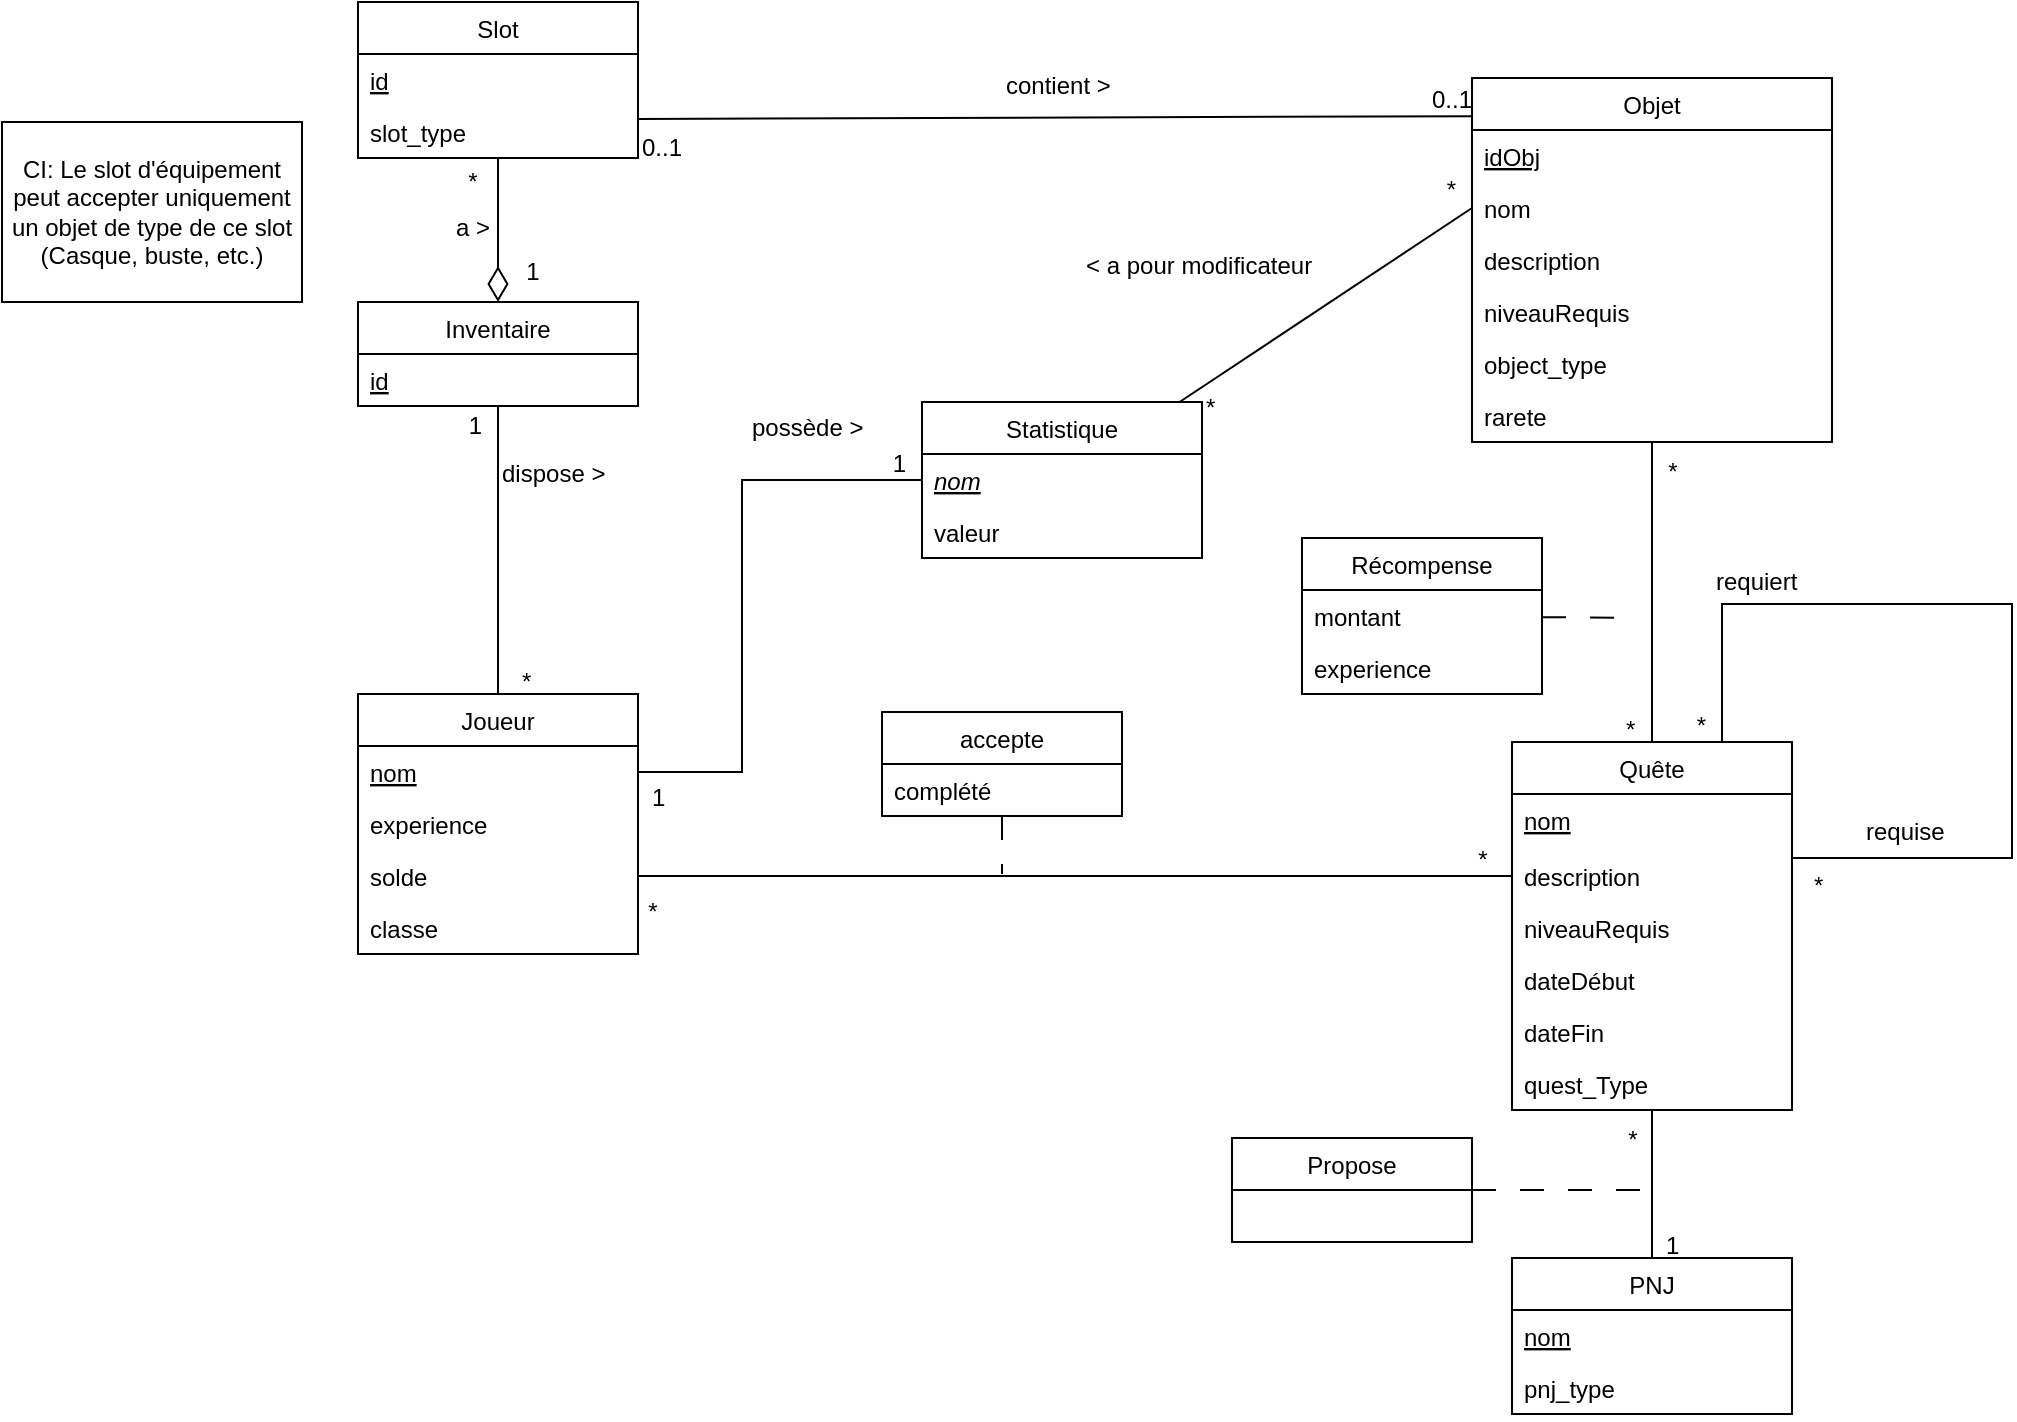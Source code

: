 <mxfile>
    <diagram id="ZzSd9RIM8s81c7YOA8vA" name="Page-1">
        <mxGraphModel dx="2227" dy="2287" grid="1" gridSize="10" guides="1" tooltips="1" connect="1" arrows="1" fold="1" page="1" pageScale="1" pageWidth="850" pageHeight="1100" math="0" shadow="0">
            <root>
                <mxCell id="0"/>
                <mxCell id="1" parent="0"/>
                <mxCell id="6" value="Joueur" style="swimlane;fontStyle=0;childLayout=stackLayout;horizontal=1;startSize=26;fillColor=none;horizontalStack=0;resizeParent=1;resizeParentMax=0;resizeLast=0;collapsible=1;marginBottom=0;" parent="1" vertex="1">
                    <mxGeometry x="188" y="336" width="140" height="130" as="geometry"/>
                </mxCell>
                <mxCell id="258" value="nom" style="text;strokeColor=none;fillColor=none;align=left;verticalAlign=top;spacingLeft=4;spacingRight=4;overflow=hidden;rotatable=0;points=[[0,0.5],[1,0.5]];portConstraint=eastwest;fontStyle=4" vertex="1" parent="6">
                    <mxGeometry y="26" width="140" height="26" as="geometry"/>
                </mxCell>
                <mxCell id="259" value="experience" style="text;strokeColor=none;fillColor=none;align=left;verticalAlign=top;spacingLeft=4;spacingRight=4;overflow=hidden;rotatable=0;points=[[0,0.5],[1,0.5]];portConstraint=eastwest;fontStyle=0" vertex="1" parent="6">
                    <mxGeometry y="52" width="140" height="26" as="geometry"/>
                </mxCell>
                <mxCell id="69" value="solde" style="text;strokeColor=none;fillColor=none;align=left;verticalAlign=top;spacingLeft=4;spacingRight=4;overflow=hidden;rotatable=0;points=[[0,0.5],[1,0.5]];portConstraint=eastwest;" parent="6" vertex="1">
                    <mxGeometry y="78" width="140" height="26" as="geometry"/>
                </mxCell>
                <mxCell id="260" value="classe" style="text;strokeColor=none;fillColor=none;align=left;verticalAlign=top;spacingLeft=4;spacingRight=4;overflow=hidden;rotatable=0;points=[[0,0.5],[1,0.5]];portConstraint=eastwest;" vertex="1" parent="6">
                    <mxGeometry y="104" width="140" height="26" as="geometry"/>
                </mxCell>
                <mxCell id="11" value="PNJ" style="swimlane;fontStyle=0;childLayout=stackLayout;horizontal=1;startSize=26;fillColor=none;horizontalStack=0;resizeParent=1;resizeParentMax=0;resizeLast=0;collapsible=1;marginBottom=0;" parent="1" vertex="1">
                    <mxGeometry x="765" y="618" width="140" height="78" as="geometry"/>
                </mxCell>
                <mxCell id="262" value="nom" style="text;strokeColor=none;fillColor=none;align=left;verticalAlign=top;spacingLeft=4;spacingRight=4;overflow=hidden;rotatable=0;points=[[0,0.5],[1,0.5]];portConstraint=eastwest;fontStyle=4" vertex="1" parent="11">
                    <mxGeometry y="26" width="140" height="26" as="geometry"/>
                </mxCell>
                <mxCell id="264" value="pnj_type" style="text;strokeColor=none;fillColor=none;align=left;verticalAlign=top;spacingLeft=4;spacingRight=4;overflow=hidden;rotatable=0;points=[[0,0.5],[1,0.5]];portConstraint=eastwest;fontStyle=0" vertex="1" parent="11">
                    <mxGeometry y="52" width="140" height="26" as="geometry"/>
                </mxCell>
                <mxCell id="13" value="Statistique" style="swimlane;fontStyle=0;childLayout=stackLayout;horizontal=1;startSize=26;fillColor=none;horizontalStack=0;resizeParent=1;resizeParentMax=0;resizeLast=0;collapsible=1;marginBottom=0;" parent="1" vertex="1">
                    <mxGeometry x="470" y="190" width="140" height="78" as="geometry"/>
                </mxCell>
                <mxCell id="83" value="nom" style="text;strokeColor=none;fillColor=none;align=left;verticalAlign=top;spacingLeft=4;spacingRight=4;overflow=hidden;rotatable=0;points=[[0,0.5],[1,0.5]];portConstraint=eastwest;fontStyle=6" parent="13" vertex="1">
                    <mxGeometry y="26" width="140" height="26" as="geometry"/>
                </mxCell>
                <mxCell id="152" value="valeur" style="text;strokeColor=none;fillColor=none;align=left;verticalAlign=top;spacingLeft=4;spacingRight=4;overflow=hidden;rotatable=0;points=[[0,0.5],[1,0.5]];portConstraint=eastwest;" parent="13" vertex="1">
                    <mxGeometry y="52" width="140" height="26" as="geometry"/>
                </mxCell>
                <mxCell id="14" value="Slot" style="swimlane;fontStyle=0;childLayout=stackLayout;horizontal=1;startSize=26;fillColor=none;horizontalStack=0;resizeParent=1;resizeParentMax=0;resizeLast=0;collapsible=1;marginBottom=0;" parent="1" vertex="1">
                    <mxGeometry x="188" y="-10" width="140" height="78" as="geometry"/>
                </mxCell>
                <mxCell id="253" value="id" style="text;strokeColor=none;fillColor=none;align=left;verticalAlign=top;spacingLeft=4;spacingRight=4;overflow=hidden;rotatable=0;points=[[0,0.5],[1,0.5]];portConstraint=eastwest;fontStyle=4" vertex="1" parent="14">
                    <mxGeometry y="26" width="140" height="26" as="geometry"/>
                </mxCell>
                <mxCell id="252" value="slot_type" style="text;strokeColor=none;fillColor=none;align=left;verticalAlign=top;spacingLeft=4;spacingRight=4;overflow=hidden;rotatable=0;points=[[0,0.5],[1,0.5]];portConstraint=eastwest;" vertex="1" parent="14">
                    <mxGeometry y="52" width="140" height="26" as="geometry"/>
                </mxCell>
                <mxCell id="123" style="edgeStyle=orthogonalEdgeStyle;html=1;endArrow=diamondThin;endFill=0;endSize=15;" parent="1" target="122" edge="1" source="14">
                    <mxGeometry relative="1" as="geometry">
                        <Array as="points">
                            <mxPoint x="258" y="80"/>
                            <mxPoint x="258" y="80"/>
                        </Array>
                        <mxPoint x="103.0" y="82" as="sourcePoint"/>
                    </mxGeometry>
                </mxCell>
                <mxCell id="236" style="html=1;endArrow=none;endFill=0;endSize=10;" parent="1" source="26" target="29" edge="1">
                    <mxGeometry relative="1" as="geometry"/>
                </mxCell>
                <mxCell id="26" value="Objet" style="swimlane;fontStyle=0;childLayout=stackLayout;horizontal=1;startSize=26;fillColor=none;horizontalStack=0;resizeParent=1;resizeParentMax=0;resizeLast=0;collapsible=1;marginBottom=0;" parent="1" vertex="1">
                    <mxGeometry x="745" y="28" width="180" height="182" as="geometry"/>
                </mxCell>
                <mxCell id="99" value="idObj" style="text;strokeColor=none;fillColor=none;align=left;verticalAlign=top;spacingLeft=4;spacingRight=4;overflow=hidden;rotatable=0;points=[[0,0.5],[1,0.5]];portConstraint=eastwest;fontStyle=4" parent="26" vertex="1">
                    <mxGeometry y="26" width="180" height="26" as="geometry"/>
                </mxCell>
                <mxCell id="91" value="nom" style="text;strokeColor=none;fillColor=none;align=left;verticalAlign=top;spacingLeft=4;spacingRight=4;overflow=hidden;rotatable=0;points=[[0,0.5],[1,0.5]];portConstraint=eastwest;" parent="26" vertex="1">
                    <mxGeometry y="52" width="180" height="26" as="geometry"/>
                </mxCell>
                <mxCell id="94" value="description" style="text;strokeColor=none;fillColor=none;align=left;verticalAlign=top;spacingLeft=4;spacingRight=4;overflow=hidden;rotatable=0;points=[[0,0.5],[1,0.5]];portConstraint=eastwest;" parent="26" vertex="1">
                    <mxGeometry y="78" width="180" height="26" as="geometry"/>
                </mxCell>
                <mxCell id="107" value="niveauRequis" style="text;strokeColor=none;fillColor=none;align=left;verticalAlign=top;spacingLeft=4;spacingRight=4;overflow=hidden;rotatable=0;points=[[0,0.5],[1,0.5]];portConstraint=eastwest;" parent="26" vertex="1">
                    <mxGeometry y="104" width="180" height="26" as="geometry"/>
                </mxCell>
                <mxCell id="266" value="object_type" style="text;strokeColor=none;fillColor=none;align=left;verticalAlign=top;spacingLeft=4;spacingRight=4;overflow=hidden;rotatable=0;points=[[0,0.5],[1,0.5]];portConstraint=eastwest;" vertex="1" parent="26">
                    <mxGeometry y="130" width="180" height="26" as="geometry"/>
                </mxCell>
                <mxCell id="267" value="rarete" style="text;strokeColor=none;fillColor=none;align=left;verticalAlign=top;spacingLeft=4;spacingRight=4;overflow=hidden;rotatable=0;points=[[0,0.5],[1,0.5]];portConstraint=eastwest;" vertex="1" parent="26">
                    <mxGeometry y="156" width="180" height="26" as="geometry"/>
                </mxCell>
                <mxCell id="29" value="Quête" style="swimlane;fontStyle=0;childLayout=stackLayout;horizontal=1;startSize=26;fillColor=none;horizontalStack=0;resizeParent=1;resizeParentMax=0;resizeLast=0;collapsible=1;marginBottom=0;" parent="1" vertex="1">
                    <mxGeometry x="765" y="360" width="140" height="184" as="geometry"/>
                </mxCell>
                <mxCell id="104" value="nom" style="text;strokeColor=none;fillColor=none;align=left;verticalAlign=top;spacingLeft=4;spacingRight=4;overflow=hidden;rotatable=0;points=[[0,0.5],[1,0.5]];portConstraint=eastwest;fontStyle=4" parent="29" vertex="1">
                    <mxGeometry y="26" width="140" height="28" as="geometry"/>
                </mxCell>
                <mxCell id="105" value="description" style="text;strokeColor=none;fillColor=none;align=left;verticalAlign=top;spacingLeft=4;spacingRight=4;overflow=hidden;rotatable=0;points=[[0,0.5],[1,0.5]];portConstraint=eastwest;" parent="29" vertex="1">
                    <mxGeometry y="54" width="140" height="26" as="geometry"/>
                </mxCell>
                <mxCell id="106" value="niveauRequis" style="text;strokeColor=none;fillColor=none;align=left;verticalAlign=top;spacingLeft=4;spacingRight=4;overflow=hidden;rotatable=0;points=[[0,0.5],[1,0.5]];portConstraint=eastwest;" parent="29" vertex="1">
                    <mxGeometry y="80" width="140" height="26" as="geometry"/>
                </mxCell>
                <mxCell id="254" value="dateDébut" style="text;strokeColor=none;fillColor=none;align=left;verticalAlign=top;spacingLeft=4;spacingRight=4;overflow=hidden;rotatable=0;points=[[0,0.5],[1,0.5]];portConstraint=eastwest;" vertex="1" parent="29">
                    <mxGeometry y="106" width="140" height="26" as="geometry"/>
                </mxCell>
                <mxCell id="255" value="dateFin" style="text;strokeColor=none;fillColor=none;align=left;verticalAlign=top;spacingLeft=4;spacingRight=4;overflow=hidden;rotatable=0;points=[[0,0.5],[1,0.5]];portConstraint=eastwest;" vertex="1" parent="29">
                    <mxGeometry y="132" width="140" height="26" as="geometry"/>
                </mxCell>
                <mxCell id="256" value="quest_Type" style="text;strokeColor=none;fillColor=none;align=left;verticalAlign=top;spacingLeft=4;spacingRight=4;overflow=hidden;rotatable=0;points=[[0,0.5],[1,0.5]];portConstraint=eastwest;" vertex="1" parent="29">
                    <mxGeometry y="158" width="140" height="26" as="geometry"/>
                </mxCell>
                <mxCell id="154" value="" style="endArrow=none;html=1;rounded=0;align=center;verticalAlign=top;endFill=0;labelBackgroundColor=none;endSize=15;entryX=0.75;entryY=0;entryDx=0;entryDy=0;" parent="29" target="29" edge="1">
                    <mxGeometry relative="1" as="geometry">
                        <mxPoint x="140" y="58" as="sourcePoint"/>
                        <mxPoint x="140" y="-142" as="targetPoint"/>
                        <Array as="points">
                            <mxPoint x="200" y="58"/>
                            <mxPoint x="230" y="58"/>
                            <mxPoint x="250" y="58"/>
                            <mxPoint x="250" y="-69"/>
                            <mxPoint x="105" y="-69"/>
                        </Array>
                    </mxGeometry>
                </mxCell>
                <mxCell id="155" value="requiert" style="resizable=0;html=1;align=left;verticalAlign=bottom;labelBackgroundColor=none;" parent="154" connectable="0" vertex="1">
                    <mxGeometry x="-1" relative="1" as="geometry">
                        <mxPoint x="-40" y="-130" as="offset"/>
                    </mxGeometry>
                </mxCell>
                <mxCell id="156" value="*" style="resizable=0;html=1;align=left;verticalAlign=top;labelBackgroundColor=none;" parent="154" connectable="0" vertex="1">
                    <mxGeometry x="-1" relative="1" as="geometry">
                        <mxPoint x="9" as="offset"/>
                    </mxGeometry>
                </mxCell>
                <mxCell id="157" value="*" style="resizable=0;html=1;align=right;verticalAlign=bottom;labelBackgroundColor=none;" parent="154" connectable="0" vertex="1">
                    <mxGeometry x="1" relative="1" as="geometry">
                        <mxPoint x="-8" as="offset"/>
                    </mxGeometry>
                </mxCell>
                <mxCell id="78" value="" style="endArrow=none;html=1;rounded=0;align=center;verticalAlign=top;endFill=0;labelBackgroundColor=none;endSize=15;entryX=0;entryY=0.5;entryDx=0;entryDy=0;exitX=1;exitY=0.5;exitDx=0;exitDy=0;" parent="1" source="258" target="83" edge="1">
                    <mxGeometry relative="1" as="geometry">
                        <mxPoint x="310" y="320" as="sourcePoint"/>
                        <mxPoint x="468.32" y="319.56" as="targetPoint"/>
                        <Array as="points">
                            <mxPoint x="380" y="375"/>
                            <mxPoint x="380" y="229"/>
                        </Array>
                    </mxGeometry>
                </mxCell>
                <mxCell id="79" value="possède &amp;gt;" style="resizable=0;html=1;align=left;verticalAlign=bottom;labelBackgroundColor=none;" parent="78" connectable="0" vertex="1">
                    <mxGeometry x="-1" relative="1" as="geometry">
                        <mxPoint x="55" y="-164" as="offset"/>
                    </mxGeometry>
                </mxCell>
                <mxCell id="80" value="1" style="resizable=0;html=1;align=left;verticalAlign=top;labelBackgroundColor=none;" parent="78" connectable="0" vertex="1">
                    <mxGeometry x="-1" relative="1" as="geometry">
                        <mxPoint x="5" y="-1" as="offset"/>
                    </mxGeometry>
                </mxCell>
                <mxCell id="81" value="1" style="resizable=0;html=1;align=right;verticalAlign=bottom;labelBackgroundColor=none;" parent="78" connectable="0" vertex="1">
                    <mxGeometry x="1" relative="1" as="geometry">
                        <mxPoint x="-8" as="offset"/>
                    </mxGeometry>
                </mxCell>
                <mxCell id="116" value="" style="endArrow=none;html=1;rounded=0;align=center;verticalAlign=top;endFill=0;labelBackgroundColor=none;endSize=15;" parent="1" source="6" edge="1" target="122">
                    <mxGeometry relative="1" as="geometry">
                        <mxPoint x="260" y="280" as="sourcePoint"/>
                        <mxPoint x="290" y="190" as="targetPoint"/>
                    </mxGeometry>
                </mxCell>
                <mxCell id="117" value="dispose &amp;gt;" style="resizable=0;html=1;align=left;verticalAlign=bottom;labelBackgroundColor=none;" parent="116" connectable="0" vertex="1">
                    <mxGeometry x="-1" relative="1" as="geometry">
                        <mxPoint y="-102" as="offset"/>
                    </mxGeometry>
                </mxCell>
                <mxCell id="118" value="*" style="resizable=0;html=1;align=left;verticalAlign=top;labelBackgroundColor=none;" parent="116" connectable="0" vertex="1">
                    <mxGeometry x="-1" relative="1" as="geometry">
                        <mxPoint x="10" y="-20" as="offset"/>
                    </mxGeometry>
                </mxCell>
                <mxCell id="119" value="1" style="resizable=0;html=1;align=right;verticalAlign=bottom;labelBackgroundColor=none;" parent="116" connectable="0" vertex="1">
                    <mxGeometry x="1" relative="1" as="geometry">
                        <mxPoint x="-8" y="18" as="offset"/>
                    </mxGeometry>
                </mxCell>
                <mxCell id="122" value="Inventaire" style="swimlane;fontStyle=0;childLayout=stackLayout;horizontal=1;startSize=26;fillColor=none;horizontalStack=0;resizeParent=1;resizeParentMax=0;resizeLast=0;collapsible=1;marginBottom=0;" parent="1" vertex="1">
                    <mxGeometry x="188" y="140" width="140" height="52" as="geometry"/>
                </mxCell>
                <mxCell id="268" value="id" style="text;strokeColor=none;fillColor=none;align=left;verticalAlign=top;spacingLeft=4;spacingRight=4;overflow=hidden;rotatable=0;points=[[0,0.5],[1,0.5]];portConstraint=eastwest;fontStyle=4" vertex="1" parent="122">
                    <mxGeometry y="26" width="140" height="26" as="geometry"/>
                </mxCell>
                <mxCell id="129" value="1" style="text;html=1;align=center;verticalAlign=middle;resizable=0;points=[];autosize=1;strokeColor=none;fillColor=none;" parent="1" vertex="1">
                    <mxGeometry x="260" y="110" width="30" height="30" as="geometry"/>
                </mxCell>
                <mxCell id="131" value="*" style="text;html=1;align=center;verticalAlign=middle;resizable=0;points=[];autosize=1;strokeColor=none;fillColor=none;" parent="1" vertex="1">
                    <mxGeometry x="230" y="65" width="30" height="30" as="geometry"/>
                </mxCell>
                <mxCell id="148" value="" style="endArrow=none;html=1;rounded=0;align=center;verticalAlign=top;endFill=0;labelBackgroundColor=none;endSize=15;entryX=0;entryY=0.5;entryDx=0;entryDy=0;" parent="1" source="13" target="91" edge="1">
                    <mxGeometry relative="1" as="geometry">
                        <mxPoint x="608.6" y="321.328" as="sourcePoint"/>
                        <mxPoint x="478.32" y="329.56" as="targetPoint"/>
                    </mxGeometry>
                </mxCell>
                <mxCell id="149" value="&amp;lt; a pour modificateur" style="resizable=0;html=1;align=left;verticalAlign=bottom;labelBackgroundColor=none;" parent="148" connectable="0" vertex="1">
                    <mxGeometry x="-1" relative="1" as="geometry">
                        <mxPoint x="-49" y="-60" as="offset"/>
                    </mxGeometry>
                </mxCell>
                <mxCell id="150" value="*" style="resizable=0;html=1;align=left;verticalAlign=top;labelBackgroundColor=none;" parent="148" connectable="0" vertex="1">
                    <mxGeometry x="-1" relative="1" as="geometry">
                        <mxPoint x="11" y="-11" as="offset"/>
                    </mxGeometry>
                </mxCell>
                <mxCell id="151" value="*" style="resizable=0;html=1;align=right;verticalAlign=bottom;labelBackgroundColor=none;" parent="148" connectable="0" vertex="1">
                    <mxGeometry x="1" relative="1" as="geometry">
                        <mxPoint x="-8" as="offset"/>
                    </mxGeometry>
                </mxCell>
                <mxCell id="159" value="requise" style="resizable=0;html=1;align=left;verticalAlign=bottom;labelBackgroundColor=none;" parent="1" connectable="0" vertex="1">
                    <mxGeometry x="940" y="413.002" as="geometry"/>
                </mxCell>
                <mxCell id="237" style="edgeStyle=none;html=1;endArrow=none;endFill=0;endSize=10;dashed=1;dashPattern=12 12;" parent="1" source="160" edge="1">
                    <mxGeometry relative="1" as="geometry">
                        <mxPoint x="825" y="298" as="targetPoint"/>
                    </mxGeometry>
                </mxCell>
                <mxCell id="160" value="Récompense" style="swimlane;fontStyle=0;childLayout=stackLayout;horizontal=1;startSize=26;fillColor=none;horizontalStack=0;resizeParent=1;resizeParentMax=0;resizeLast=0;collapsible=1;marginBottom=0;" parent="1" vertex="1">
                    <mxGeometry x="660" y="258" width="120" height="78" as="geometry"/>
                </mxCell>
                <mxCell id="161" value="montant" style="text;strokeColor=none;fillColor=none;align=left;verticalAlign=top;spacingLeft=4;spacingRight=4;overflow=hidden;rotatable=0;points=[[0,0.5],[1,0.5]];portConstraint=eastwest;" parent="160" vertex="1">
                    <mxGeometry y="26" width="120" height="26" as="geometry"/>
                </mxCell>
                <mxCell id="163" value="experience" style="text;strokeColor=none;fillColor=none;align=left;verticalAlign=top;spacingLeft=4;spacingRight=4;overflow=hidden;rotatable=0;points=[[0,0.5],[1,0.5]];portConstraint=eastwest;" parent="160" vertex="1">
                    <mxGeometry y="52" width="120" height="26" as="geometry"/>
                </mxCell>
                <mxCell id="182" value="" style="endArrow=none;html=1;rounded=0;align=center;verticalAlign=top;endFill=0;labelBackgroundColor=none;exitX=1;exitY=0.75;exitDx=0;exitDy=0;entryX=0.002;entryY=-0.266;entryDx=0;entryDy=0;entryPerimeter=0;" parent="1" source="14" target="99" edge="1">
                    <mxGeometry relative="1" as="geometry">
                        <mxPoint x="660" y="40" as="sourcePoint"/>
                        <mxPoint x="820" y="40" as="targetPoint"/>
                    </mxGeometry>
                </mxCell>
                <mxCell id="183" value="contient &amp;gt;" style="resizable=0;html=1;align=left;verticalAlign=bottom;labelBackgroundColor=none;" parent="182" connectable="0" vertex="1">
                    <mxGeometry x="-1" relative="1" as="geometry">
                        <mxPoint x="182" y="-8" as="offset"/>
                    </mxGeometry>
                </mxCell>
                <mxCell id="184" value="0..1" style="resizable=0;html=1;align=left;verticalAlign=top;labelBackgroundColor=none;" parent="182" connectable="0" vertex="1">
                    <mxGeometry x="-1" relative="1" as="geometry"/>
                </mxCell>
                <mxCell id="185" value="0..1" style="resizable=0;html=1;align=right;verticalAlign=bottom;labelBackgroundColor=none;" parent="182" connectable="0" vertex="1">
                    <mxGeometry x="1" relative="1" as="geometry"/>
                </mxCell>
                <mxCell id="188" value="CI: Le slot d'équipement peut accepter uniquement un objet de type de ce slot (Casque, buste, etc.)" style="whiteSpace=wrap;html=1;" parent="1" vertex="1">
                    <mxGeometry x="10" y="50" width="150" height="90" as="geometry"/>
                </mxCell>
                <mxCell id="192" value="" style="endArrow=none;html=1;rounded=0;align=center;verticalAlign=top;endFill=0;labelBackgroundColor=none;" parent="1" source="11" target="29" edge="1">
                    <mxGeometry relative="1" as="geometry">
                        <mxPoint x="30" y="670" as="sourcePoint"/>
                        <mxPoint x="790" y="435" as="targetPoint"/>
                    </mxGeometry>
                </mxCell>
                <mxCell id="193" value="1" style="resizable=0;html=1;align=left;verticalAlign=bottom;labelBackgroundColor=none;" parent="192" connectable="0" vertex="1">
                    <mxGeometry x="-1" relative="1" as="geometry">
                        <mxPoint x="5" y="2" as="offset"/>
                    </mxGeometry>
                </mxCell>
                <mxCell id="194" value="*" style="resizable=0;html=1;align=left;verticalAlign=top;labelBackgroundColor=none;" parent="192" connectable="0" vertex="1">
                    <mxGeometry x="-1" relative="1" as="geometry">
                        <mxPoint x="-15" y="-278" as="offset"/>
                    </mxGeometry>
                </mxCell>
                <mxCell id="205" value="a &amp;gt;" style="text;html=1;align=center;verticalAlign=middle;resizable=0;points=[];autosize=1;strokeColor=none;fillColor=none;" parent="1" vertex="1">
                    <mxGeometry x="225" y="88" width="40" height="30" as="geometry"/>
                </mxCell>
                <mxCell id="244" style="edgeStyle=none;html=1;endArrow=none;endFill=0;endSize=10;dashed=1;dashPattern=12 12;" parent="1" source="212" edge="1">
                    <mxGeometry relative="1" as="geometry">
                        <mxPoint x="510" y="426" as="targetPoint"/>
                    </mxGeometry>
                </mxCell>
                <mxCell id="212" value="accepte" style="swimlane;fontStyle=0;childLayout=stackLayout;horizontal=1;startSize=26;fillColor=none;horizontalStack=0;resizeParent=1;resizeParentMax=0;resizeLast=0;collapsible=1;marginBottom=0;" parent="1" vertex="1">
                    <mxGeometry x="450" y="345" width="120" height="52" as="geometry"/>
                </mxCell>
                <mxCell id="213" value="complété" style="text;strokeColor=none;fillColor=none;align=left;verticalAlign=top;spacingLeft=4;spacingRight=4;overflow=hidden;rotatable=0;points=[[0,0.5],[1,0.5]];portConstraint=eastwest;" parent="212" vertex="1">
                    <mxGeometry y="26" width="120" height="26" as="geometry"/>
                </mxCell>
                <mxCell id="241" value="*" style="text;html=1;align=center;verticalAlign=middle;resizable=0;points=[];autosize=1;strokeColor=none;fillColor=none;" parent="1" vertex="1">
                    <mxGeometry x="830" y="210" width="30" height="30" as="geometry"/>
                </mxCell>
                <mxCell id="242" value="*" style="text;html=1;align=center;verticalAlign=middle;resizable=0;points=[];autosize=1;strokeColor=none;fillColor=none;" parent="1" vertex="1">
                    <mxGeometry x="810" y="544" width="30" height="30" as="geometry"/>
                </mxCell>
                <mxCell id="243" style="edgeStyle=none;html=1;endArrow=none;endFill=0;endSize=10;" parent="1" source="69" target="105" edge="1">
                    <mxGeometry relative="1" as="geometry"/>
                </mxCell>
                <mxCell id="245" value="*" style="text;html=1;align=center;verticalAlign=middle;resizable=0;points=[];autosize=1;strokeColor=none;fillColor=none;" parent="1" vertex="1">
                    <mxGeometry x="320" y="430" width="30" height="30" as="geometry"/>
                </mxCell>
                <mxCell id="246" value="*" style="text;html=1;align=center;verticalAlign=middle;resizable=0;points=[];autosize=1;strokeColor=none;fillColor=none;" parent="1" vertex="1">
                    <mxGeometry x="735" y="404" width="30" height="30" as="geometry"/>
                </mxCell>
                <mxCell id="250" style="edgeStyle=none;html=1;endArrow=none;endFill=0;dashed=1;dashPattern=12 12;" parent="1" source="248" edge="1">
                    <mxGeometry relative="1" as="geometry">
                        <mxPoint x="840" y="584" as="targetPoint"/>
                    </mxGeometry>
                </mxCell>
                <mxCell id="248" value="Propose" style="swimlane;fontStyle=0;childLayout=stackLayout;horizontal=1;startSize=26;fillColor=none;horizontalStack=0;resizeParent=1;resizeParentMax=0;resizeLast=0;collapsible=1;marginBottom=0;" parent="1" vertex="1">
                    <mxGeometry x="625" y="558" width="120" height="52" as="geometry"/>
                </mxCell>
            </root>
        </mxGraphModel>
    </diagram>
</mxfile>